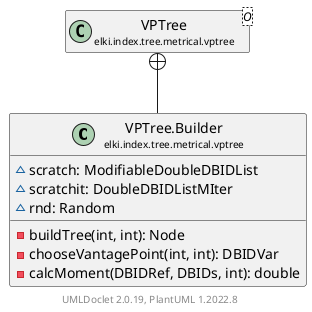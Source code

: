 @startuml
    remove .*\.(Instance|Par|Parameterizer|Factory)$
    set namespaceSeparator none
    hide empty fields
    hide empty methods

    class "<size:14>VPTree.Builder\n<size:10>elki.index.tree.metrical.vptree" as elki.index.tree.metrical.vptree.VPTree.Builder [[VPTree.Builder.html]] {
        ~scratch: ModifiableDoubleDBIDList
        ~scratchit: DoubleDBIDListMIter
        ~rnd: Random
        -buildTree(int, int): Node
        -chooseVantagePoint(int, int): DBIDVar
        -calcMoment(DBIDRef, DBIDs, int): double
    }

    class "<size:14>VPTree\n<size:10>elki.index.tree.metrical.vptree" as elki.index.tree.metrical.vptree.VPTree<O> [[VPTree.html]]

    elki.index.tree.metrical.vptree.VPTree +-- elki.index.tree.metrical.vptree.VPTree.Builder

    center footer UMLDoclet 2.0.19, PlantUML 1.2022.8
@enduml
